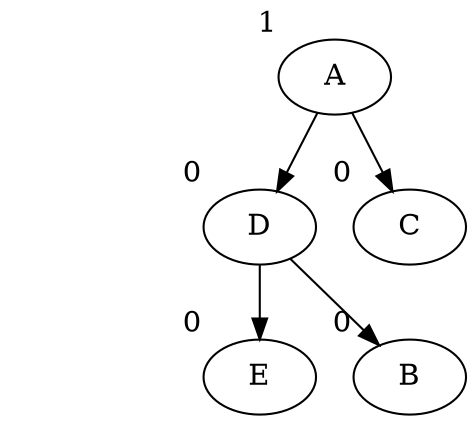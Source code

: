 strict digraph {
    rank1 [style=invisible];
    rank2 [style=invisible];
    rank3 [style=invisible];
    rank1 -> rank2 [color=white];
    rank2 -> rank3 [color=white];

    A [xlabel = "1"];
    B [xlabel = "0"];
    C [xlabel = "0"];
    D [xlabel = "0"];
    E [xlabel = "0"];
    A -> D;
    D -> B;
    D -> E;
    A -> C;

    {
        rank = same;
        rank2 -> D -> C [style=invis];
        rankdir = LR;
    }

    {
        rank = same;
        rank3 -> E -> B [style=invis];
        rankdir = LR;
    }
}
